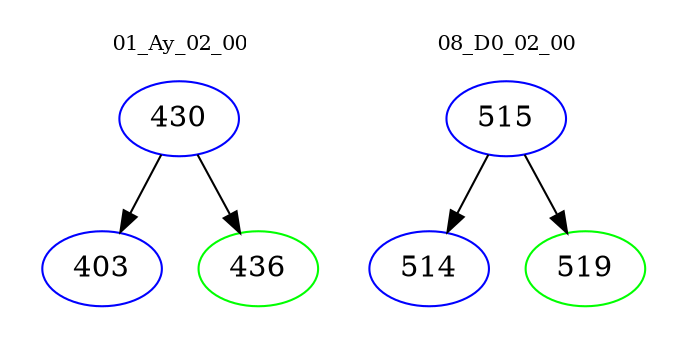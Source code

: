 digraph{
subgraph cluster_0 {
color = white
label = "01_Ay_02_00";
fontsize=10;
T0_430 [label="430", color="blue"]
T0_430 -> T0_403 [color="black"]
T0_403 [label="403", color="blue"]
T0_430 -> T0_436 [color="black"]
T0_436 [label="436", color="green"]
}
subgraph cluster_1 {
color = white
label = "08_D0_02_00";
fontsize=10;
T1_515 [label="515", color="blue"]
T1_515 -> T1_514 [color="black"]
T1_514 [label="514", color="blue"]
T1_515 -> T1_519 [color="black"]
T1_519 [label="519", color="green"]
}
}
